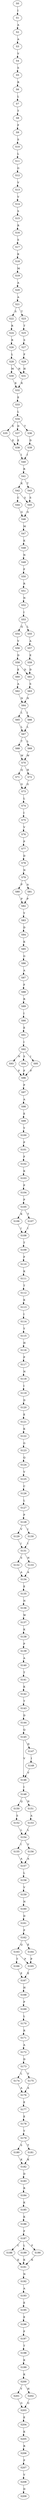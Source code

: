 strict digraph  {
	S0 -> S1 [ label = I ];
	S1 -> S2 [ label = A ];
	S2 -> S3 [ label = A ];
	S3 -> S4 [ label = V ];
	S4 -> S5 [ label = S ];
	S5 -> S6 [ label = R ];
	S6 -> S7 [ label = L ];
	S7 -> S8 [ label = T ];
	S8 -> S9 [ label = F ];
	S9 -> S10 [ label = S ];
	S10 -> S11 [ label = L ];
	S11 -> S12 [ label = G ];
	S12 -> S13 [ label = V ];
	S13 -> S14 [ label = V ];
	S14 -> S15 [ label = S ];
	S15 -> S16 [ label = R ];
	S16 -> S17 [ label = S ];
	S17 -> S18 [ label = K ];
	S18 -> S19 [ label = M ];
	S19 -> S20 [ label = A ];
	S20 -> S21 [ label = A ];
	S21 -> S22 [ label = S ];
	S21 -> S23 [ label = T ];
	S22 -> S24 [ label = R ];
	S23 -> S25 [ label = T ];
	S24 -> S26 [ label = R ];
	S25 -> S27 [ label = S ];
	S26 -> S28 [ label = L ];
	S27 -> S29 [ label = F ];
	S28 -> S30 [ label = M ];
	S28 -> S31 [ label = H ];
	S29 -> S31 [ label = H ];
	S30 -> S32 [ label = K ];
	S31 -> S32 [ label = K ];
	S32 -> S33 [ label = E ];
	S33 -> S34 [ label = L ];
	S34 -> S35 [ label = E ];
	S34 -> S36 [ label = T ];
	S34 -> S37 [ label = D ];
	S35 -> S38 [ label = E ];
	S36 -> S39 [ label = D ];
	S37 -> S38 [ label = E ];
	S38 -> S40 [ label = I ];
	S39 -> S40 [ label = I ];
	S40 -> S41 [ label = R ];
	S41 -> S42 [ label = K ];
	S41 -> S43 [ label = T ];
	S42 -> S44 [ label = C ];
	S42 -> S45 [ label = S ];
	S43 -> S45 [ label = S ];
	S44 -> S46 [ label = G ];
	S45 -> S46 [ label = G ];
	S46 -> S47 [ label = M ];
	S47 -> S48 [ label = K ];
	S48 -> S49 [ label = N ];
	S49 -> S50 [ label = F ];
	S50 -> S51 [ label = R ];
	S51 -> S52 [ label = N ];
	S52 -> S53 [ label = I ];
	S53 -> S54 [ label = Q ];
	S53 -> S55 [ label = L ];
	S54 -> S56 [ label = V ];
	S55 -> S57 [ label = A ];
	S56 -> S58 [ label = D ];
	S57 -> S59 [ label = E ];
	S58 -> S60 [ label = E ];
	S58 -> S61 [ label = D ];
	S59 -> S61 [ label = D ];
	S60 -> S62 [ label = A ];
	S61 -> S63 [ label = S ];
	S62 -> S64 [ label = N ];
	S63 -> S64 [ label = N ];
	S64 -> S65 [ label = L ];
	S64 -> S66 [ label = I ];
	S65 -> S67 [ label = L ];
	S66 -> S67 [ label = L ];
	S67 -> S68 [ label = T ];
	S67 -> S69 [ label = L ];
	S68 -> S70 [ label = W ];
	S69 -> S70 [ label = W ];
	S70 -> S71 [ label = Q ];
	S70 -> S72 [ label = H ];
	S71 -> S73 [ label = G ];
	S72 -> S73 [ label = G ];
	S73 -> S74 [ label = L ];
	S74 -> S75 [ label = I ];
	S75 -> S76 [ label = V ];
	S76 -> S77 [ label = P ];
	S77 -> S78 [ label = D ];
	S78 -> S79 [ label = N ];
	S79 -> S80 [ label = P ];
	S79 -> S81 [ label = A ];
	S80 -> S82 [ label = P ];
	S81 -> S82 [ label = P ];
	S82 -> S83 [ label = Y ];
	S83 -> S84 [ label = D ];
	S84 -> S85 [ label = K ];
	S85 -> S86 [ label = G ];
	S86 -> S87 [ label = A ];
	S87 -> S88 [ label = F ];
	S88 -> S89 [ label = R ];
	S89 -> S90 [ label = I ];
	S90 -> S91 [ label = E ];
	S91 -> S92 [ label = I ];
	S92 -> S93 [ label = N ];
	S92 -> S94 [ label = S ];
	S92 -> S95 [ label = I ];
	S93 -> S96 [ label = F ];
	S94 -> S96 [ label = F ];
	S95 -> S96 [ label = F ];
	S96 -> S97 [ label = P ];
	S97 -> S98 [ label = A ];
	S98 -> S99 [ label = E ];
	S99 -> S100 [ label = Y ];
	S100 -> S101 [ label = P ];
	S101 -> S102 [ label = F ];
	S102 -> S103 [ label = K ];
	S103 -> S104 [ label = P ];
	S104 -> S105 [ label = P ];
	S105 -> S106 [ label = K ];
	S105 -> S107 [ label = T ];
	S106 -> S108 [ label = I ];
	S107 -> S108 [ label = I ];
	S108 -> S109 [ label = T ];
	S109 -> S110 [ label = F ];
	S110 -> S111 [ label = K ];
	S111 -> S112 [ label = T ];
	S112 -> S113 [ label = K ];
	S113 -> S114 [ label = I ];
	S114 -> S115 [ label = Y ];
	S115 -> S116 [ label = H ];
	S116 -> S117 [ label = P ];
	S117 -> S118 [ label = N ];
	S118 -> S119 [ label = I ];
	S119 -> S120 [ label = D ];
	S120 -> S121 [ label = E ];
	S121 -> S122 [ label = K ];
	S122 -> S123 [ label = G ];
	S123 -> S124 [ label = Q ];
	S124 -> S125 [ label = V ];
	S125 -> S126 [ label = C ];
	S126 -> S127 [ label = L ];
	S127 -> S128 [ label = P ];
	S128 -> S129 [ label = V ];
	S128 -> S130 [ label = I ];
	S129 -> S131 [ label = I ];
	S130 -> S131 [ label = I ];
	S131 -> S132 [ label = S ];
	S131 -> S133 [ label = N ];
	S132 -> S134 [ label = A ];
	S133 -> S134 [ label = A ];
	S134 -> S135 [ label = E ];
	S135 -> S136 [ label = N ];
	S136 -> S137 [ label = W ];
	S137 -> S138 [ label = K ];
	S138 -> S139 [ label = P ];
	S139 -> S140 [ label = A ];
	S140 -> S141 [ label = T ];
	S141 -> S142 [ label = K ];
	S142 -> S143 [ label = T ];
	S143 -> S144 [ label = D ];
	S144 -> S145 [ label = Q ];
	S145 -> S146 [ label = V ];
	S145 -> S147 [ label = D ];
	S146 -> S148 [ label = I ];
	S147 -> S149 [ label = I ];
	S148 -> S150 [ label = Q ];
	S148 -> S151 [ label = N ];
	S149 -> S146 [ label = V ];
	S150 -> S152 [ label = S ];
	S151 -> S153 [ label = A ];
	S152 -> S154 [ label = L ];
	S153 -> S154 [ label = L ];
	S154 -> S155 [ label = I ];
	S154 -> S156 [ label = V ];
	S155 -> S157 [ label = A ];
	S156 -> S157 [ label = A ];
	S157 -> S158 [ label = L ];
	S158 -> S159 [ label = V ];
	S159 -> S160 [ label = N ];
	S160 -> S161 [ label = D ];
	S161 -> S162 [ label = P ];
	S162 -> S163 [ label = Q ];
	S162 -> S164 [ label = E ];
	S163 -> S165 [ label = P ];
	S163 -> S166 [ label = T ];
	S164 -> S165 [ label = P ];
	S165 -> S167 [ label = E ];
	S166 -> S167 [ label = E ];
	S167 -> S168 [ label = H ];
	S168 -> S169 [ label = P ];
	S169 -> S170 [ label = L ];
	S170 -> S171 [ label = R ];
	S171 -> S172 [ label = A ];
	S172 -> S173 [ label = D ];
	S173 -> S174 [ label = L ];
	S173 -> S175 [ label = V ];
	S174 -> S176 [ label = A ];
	S175 -> S176 [ label = A ];
	S176 -> S177 [ label = E ];
	S177 -> S178 [ label = E ];
	S178 -> S179 [ label = Y ];
	S179 -> S180 [ label = S ];
	S179 -> S181 [ label = T ];
	S180 -> S182 [ label = K ];
	S181 -> S182 [ label = K ];
	S182 -> S183 [ label = D ];
	S183 -> S184 [ label = R ];
	S184 -> S185 [ label = K ];
	S185 -> S186 [ label = K ];
	S186 -> S187 [ label = F ];
	S187 -> S188 [ label = C ];
	S187 -> S189 [ label = L ];
	S187 -> S190 [ label = F ];
	S188 -> S191 [ label = K ];
	S189 -> S191 [ label = K ];
	S190 -> S191 [ label = K ];
	S191 -> S192 [ label = N ];
	S192 -> S193 [ label = A ];
	S193 -> S195 [ label = E ];
	S195 -> S196 [ label = E ];
	S196 -> S197 [ label = F ];
	S197 -> S198 [ label = T ];
	S198 -> S199 [ label = K ];
	S199 -> S200 [ label = K ];
	S200 -> S201 [ label = Y ];
	S200 -> S202 [ label = H ];
	S201 -> S203 [ label = G ];
	S202 -> S203 [ label = G ];
	S203 -> S204 [ label = E ];
	S204 -> S205 [ label = K ];
	S205 -> S206 [ label = R ];
	S206 -> S207 [ label = P ];
	S207 -> S208 [ label = V ];
	S208 -> S209 [ label = D ];
}
